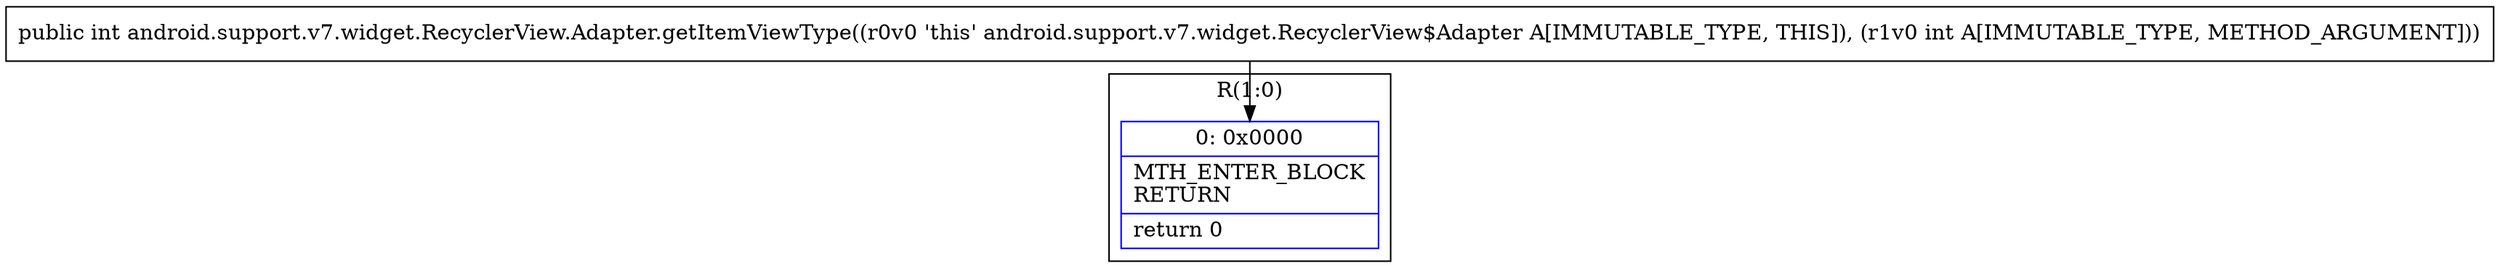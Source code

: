 digraph "CFG forandroid.support.v7.widget.RecyclerView.Adapter.getItemViewType(I)I" {
subgraph cluster_Region_11121686 {
label = "R(1:0)";
node [shape=record,color=blue];
Node_0 [shape=record,label="{0\:\ 0x0000|MTH_ENTER_BLOCK\lRETURN\l|return 0\l}"];
}
MethodNode[shape=record,label="{public int android.support.v7.widget.RecyclerView.Adapter.getItemViewType((r0v0 'this' android.support.v7.widget.RecyclerView$Adapter A[IMMUTABLE_TYPE, THIS]), (r1v0 int A[IMMUTABLE_TYPE, METHOD_ARGUMENT])) }"];
MethodNode -> Node_0;
}

